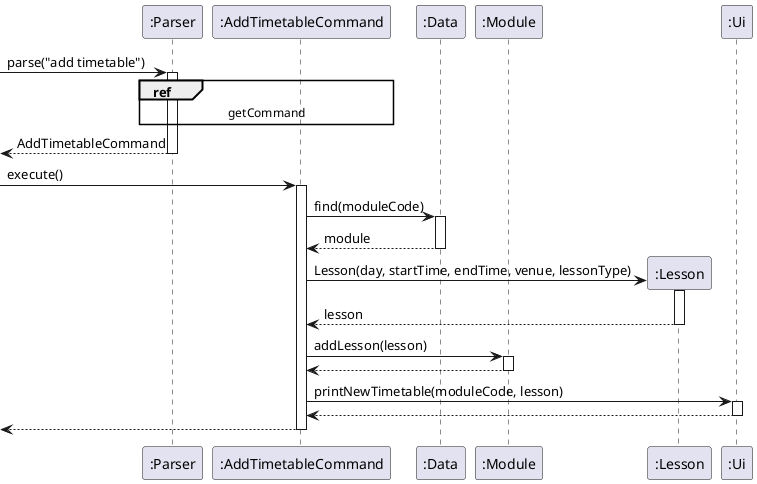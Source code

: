 @startuml

participant ":Parser" as Parser
participant ":AddTimetableCommand" as Command
participant ":Data" as Data
participant ":Module" as Module
participant ":Lesson" as Lesson
participant ":Ui" as Ui


[-> Parser : parse("add timetable")
activate Parser

ref over Parser, Command : getCommand

[<-- Parser : AddTimetableCommand
deactivate Parser

[->Command : execute()
activate Command

Command -> Data : find(moduleCode)
activate Data

Data --> Command : module
deactivate Data


Command -> Lesson ** : Lesson(day, startTime, endTime, venue, lessonType)
activate Lesson

Lesson --> Command : lesson
deactivate Lesson

Command -> Module : addLesson(lesson)
activate Module

Module --> Command
deactivate Module

Command -> Ui : printNewTimetable(moduleCode, lesson)
activate Ui

Ui --> Command
deactivate Ui

[<-- Command
deactivate Command

@enduml